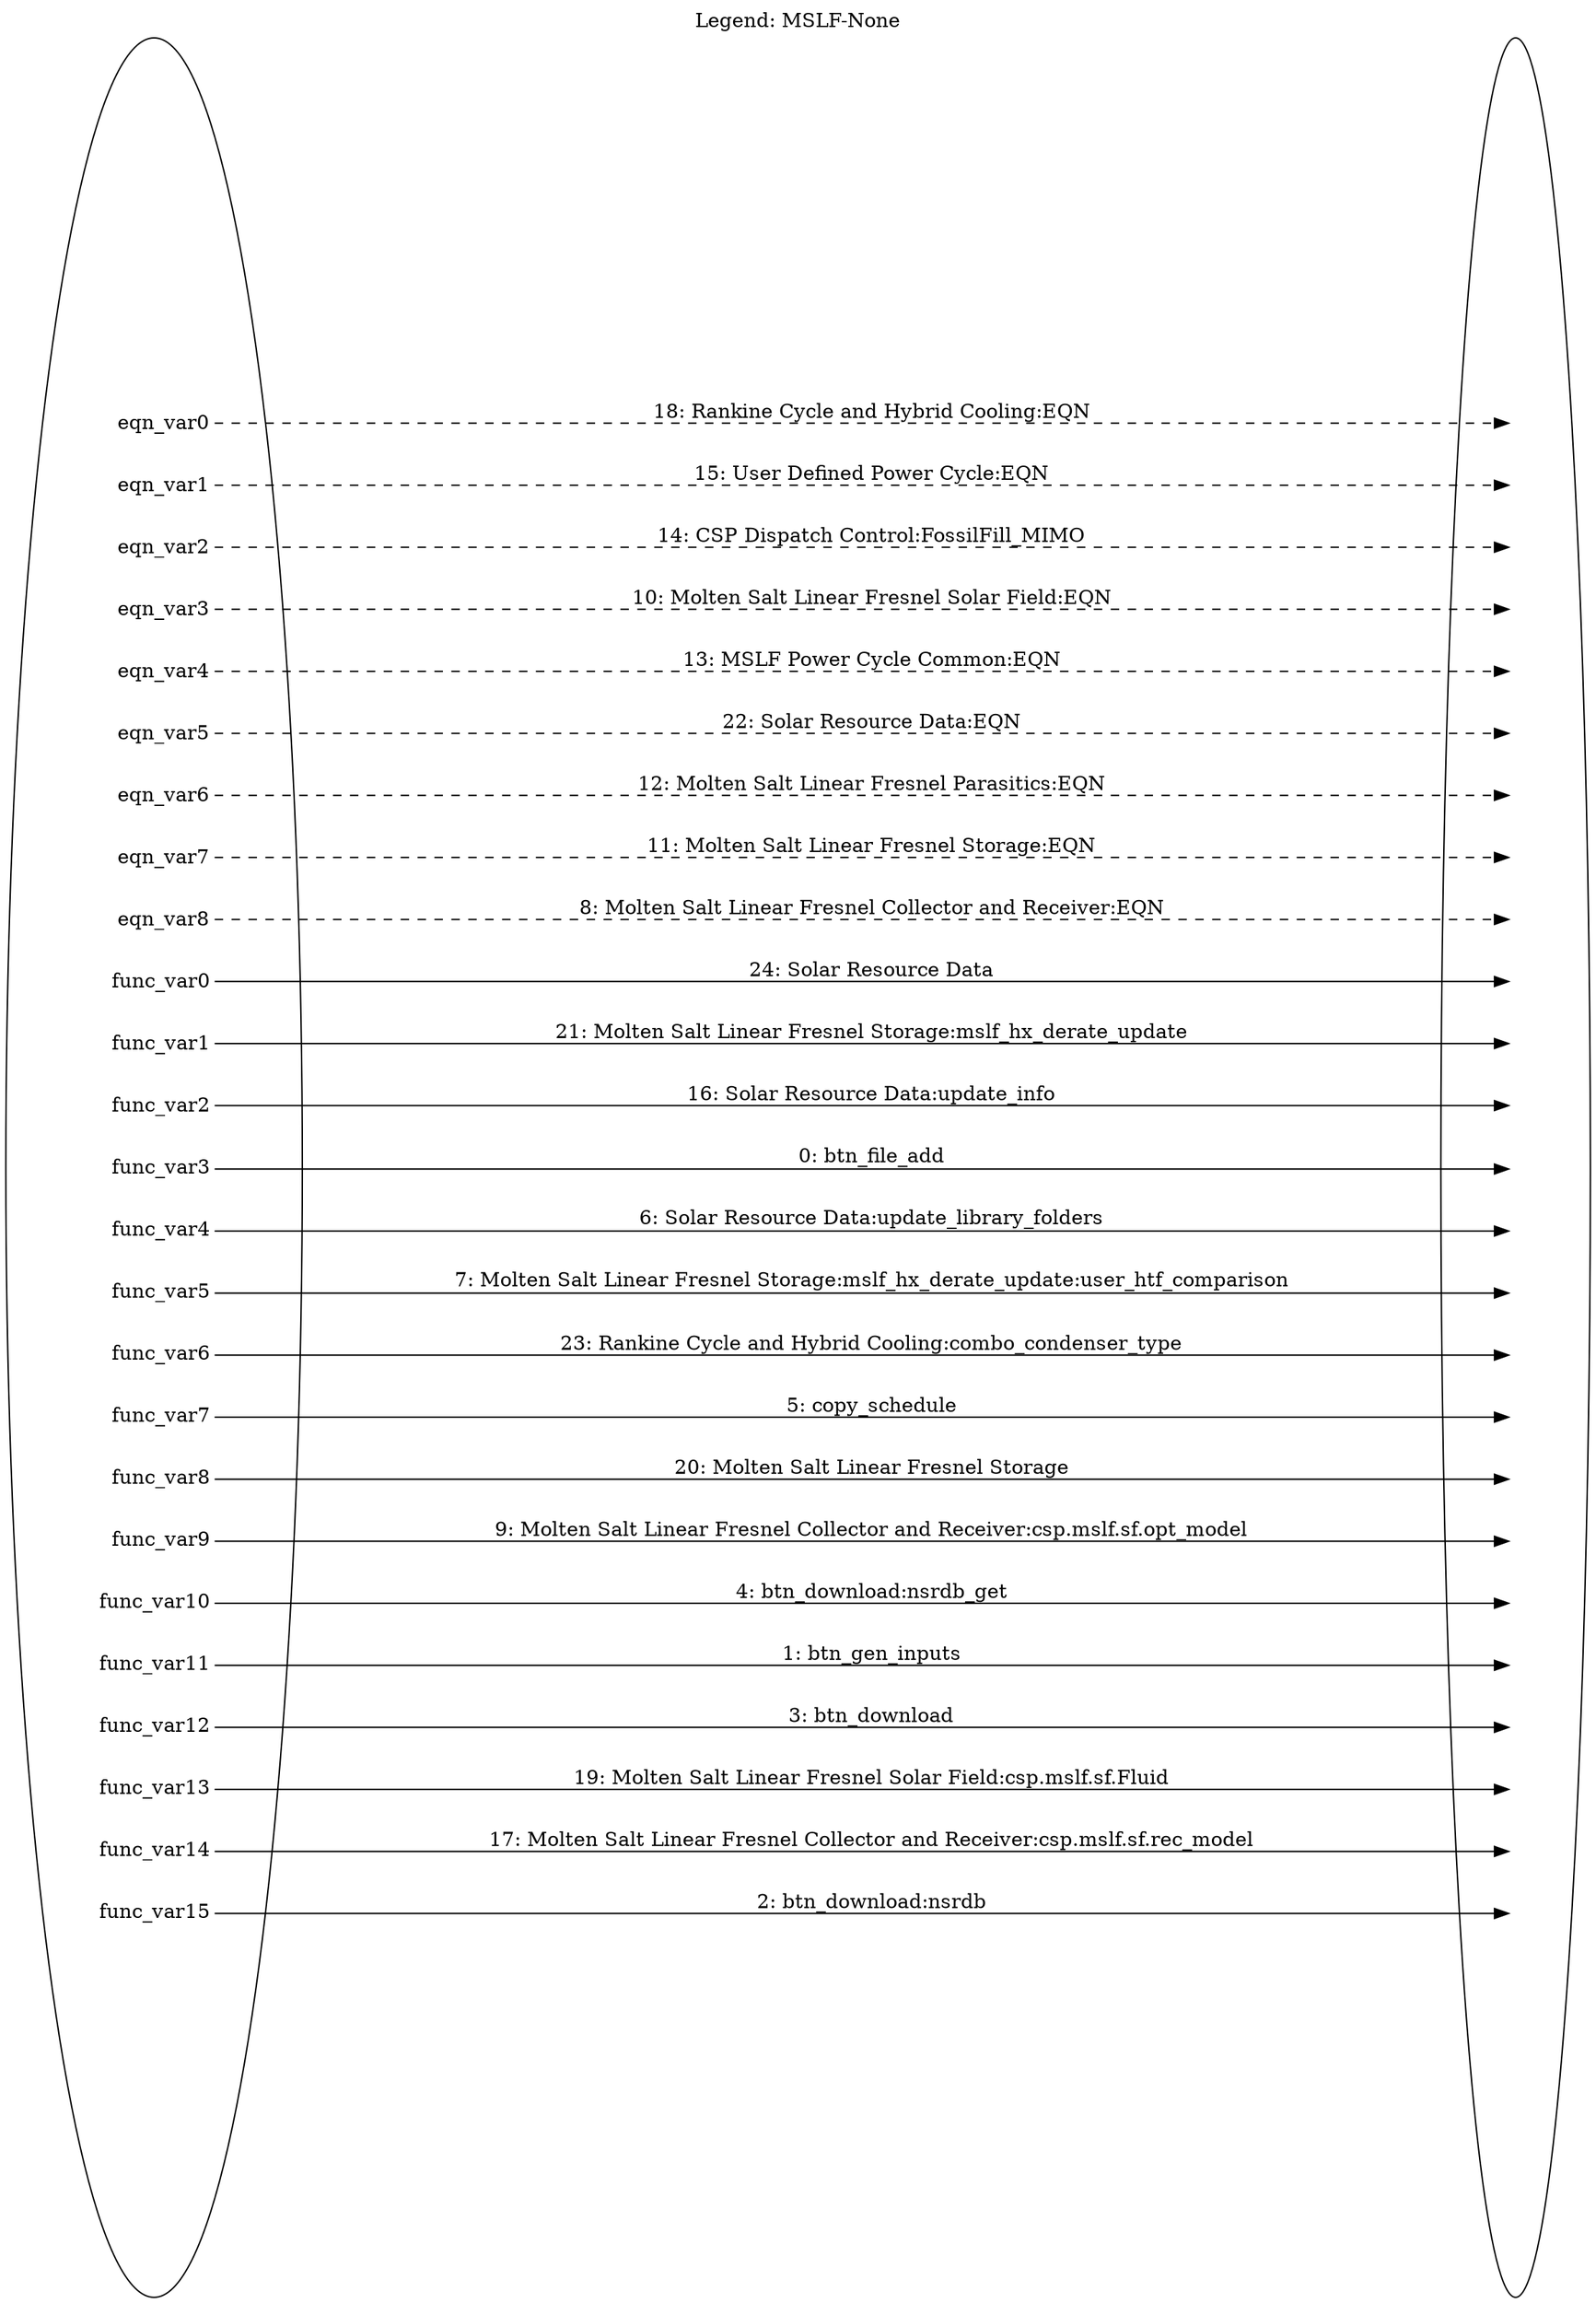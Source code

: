 digraph MSLF_None_legend {
	label="Legend: MSLF-None";
	labelloc=top;
	rankdir=LR;	ranksep="3";
	key [label=<<table border="0" cellpadding="2" cellspacing="25" cellborder="0">
	<tr><td align="right" port="e0">eqn_var0</td></tr>
	<tr><td align="right" port="e1">eqn_var1</td></tr>
	<tr><td align="right" port="e2">eqn_var2</td></tr>
	<tr><td align="right" port="e3">eqn_var3</td></tr>
	<tr><td align="right" port="e4">eqn_var4</td></tr>
	<tr><td align="right" port="e5">eqn_var5</td></tr>
	<tr><td align="right" port="e6">eqn_var6</td></tr>
	<tr><td align="right" port="e7">eqn_var7</td></tr>
	<tr><td align="right" port="e8">eqn_var8</td></tr>
	<tr><td align="right" port="o0">func_var0</td></tr>
	<tr><td align="right" port="o1">func_var1</td></tr>
	<tr><td align="right" port="o2">func_var2</td></tr>
	<tr><td align="right" port="o3">func_var3</td></tr>
	<tr><td align="right" port="o4">func_var4</td></tr>
	<tr><td align="right" port="o5">func_var5</td></tr>
	<tr><td align="right" port="o6">func_var6</td></tr>
	<tr><td align="right" port="o7">func_var7</td></tr>
	<tr><td align="right" port="o8">func_var8</td></tr>
	<tr><td align="right" port="o9">func_var9</td></tr>
	<tr><td align="right" port="o10">func_var10</td></tr>
	<tr><td align="right" port="o11">func_var11</td></tr>
	<tr><td align="right" port="o12">func_var12</td></tr>
	<tr><td align="right" port="o13">func_var13</td></tr>
	<tr><td align="right" port="o14">func_var14</td></tr>
	<tr><td align="right" port="o15">func_var15</td></tr>
	</table>>]
	key2 [label=<<table border="0" cellpadding="2" cellspacing="25" cellborder="0">
	<tr><td port="e0">&nbsp;</td></tr>
	<tr><td port="e1">&nbsp;</td></tr>
	<tr><td port="e2">&nbsp;</td></tr>
	<tr><td port="e3">&nbsp;</td></tr>
	<tr><td port="e4">&nbsp;</td></tr>
	<tr><td port="e5">&nbsp;</td></tr>
	<tr><td port="e6">&nbsp;</td></tr>
	<tr><td port="e7">&nbsp;</td></tr>
	<tr><td port="e8">&nbsp;</td></tr>
	<tr><td port="o0">&nbsp;</td></tr>
	<tr><td port="o1">&nbsp;</td></tr>
	<tr><td port="o2">&nbsp;</td></tr>
	<tr><td port="o3">&nbsp;</td></tr>
	<tr><td port="o4">&nbsp;</td></tr>
	<tr><td port="o5">&nbsp;</td></tr>
	<tr><td port="o6">&nbsp;</td></tr>
	<tr><td port="o7">&nbsp;</td></tr>
	<tr><td port="o8">&nbsp;</td></tr>
	<tr><td port="o9">&nbsp;</td></tr>
	<tr><td port="o10">&nbsp;</td></tr>
	<tr><td port="o11">&nbsp;</td></tr>
	<tr><td port="o12">&nbsp;</td></tr>
	<tr><td port="o13">&nbsp;</td></tr>
	<tr><td port="o14">&nbsp;</td></tr>
	<tr><td port="o15">&nbsp;</td></tr>
	</table>>]
	key:e0:e -> key2:e0:w [style=dashed, label="18: Rankine Cycle and Hybrid Cooling:EQN"]
	key:e1:e -> key2:e1:w [style=dashed, label="15: User Defined Power Cycle:EQN"]
	key:e2:e -> key2:e2:w [style=dashed, label="14: CSP Dispatch Control:FossilFill_MIMO"]
	key:e3:e -> key2:e3:w [style=dashed, label="10: Molten Salt Linear Fresnel Solar Field:EQN"]
	key:e4:e -> key2:e4:w [style=dashed, label="13: MSLF Power Cycle Common:EQN"]
	key:e5:e -> key2:e5:w [style=dashed, label="22: Solar Resource Data:EQN"]
	key:e6:e -> key2:e6:w [style=dashed, label="12: Molten Salt Linear Fresnel Parasitics:EQN"]
	key:e7:e -> key2:e7:w [style=dashed, label="11: Molten Salt Linear Fresnel Storage:EQN"]
	key:e8:e -> key2:e8:w [style=dashed, label="8: Molten Salt Linear Fresnel Collector and Receiver:EQN"]
	key:o0:e -> key2:o0:w [label="24: Solar Resource Data"]
	key:o1:e -> key2:o1:w [label="21: Molten Salt Linear Fresnel Storage:mslf_hx_derate_update"]
	key:o2:e -> key2:o2:w [label="16: Solar Resource Data:update_info"]
	key:o3:e -> key2:o3:w [label="0: btn_file_add"]
	key:o4:e -> key2:o4:w [label="6: Solar Resource Data:update_library_folders"]
	key:o5:e -> key2:o5:w [label="7: Molten Salt Linear Fresnel Storage:mslf_hx_derate_update:user_htf_comparison"]
	key:o6:e -> key2:o6:w [label="23: Rankine Cycle and Hybrid Cooling:combo_condenser_type"]
	key:o7:e -> key2:o7:w [label="5: copy_schedule"]
	key:o8:e -> key2:o8:w [label="20: Molten Salt Linear Fresnel Storage"]
	key:o9:e -> key2:o9:w [label="9: Molten Salt Linear Fresnel Collector and Receiver:csp.mslf.sf.opt_model"]
	key:o10:e -> key2:o10:w [label="4: btn_download:nsrdb_get"]
	key:o11:e -> key2:o11:w [label="1: btn_gen_inputs"]
	key:o12:e -> key2:o12:w [label="3: btn_download"]
	key:o13:e -> key2:o13:w [label="19: Molten Salt Linear Fresnel Solar Field:csp.mslf.sf.Fluid"]
	key:o14:e -> key2:o14:w [label="17: Molten Salt Linear Fresnel Collector and Receiver:csp.mslf.sf.rec_model"]
	key:o15:e -> key2:o15:w [label="2: btn_download:nsrdb"]
}